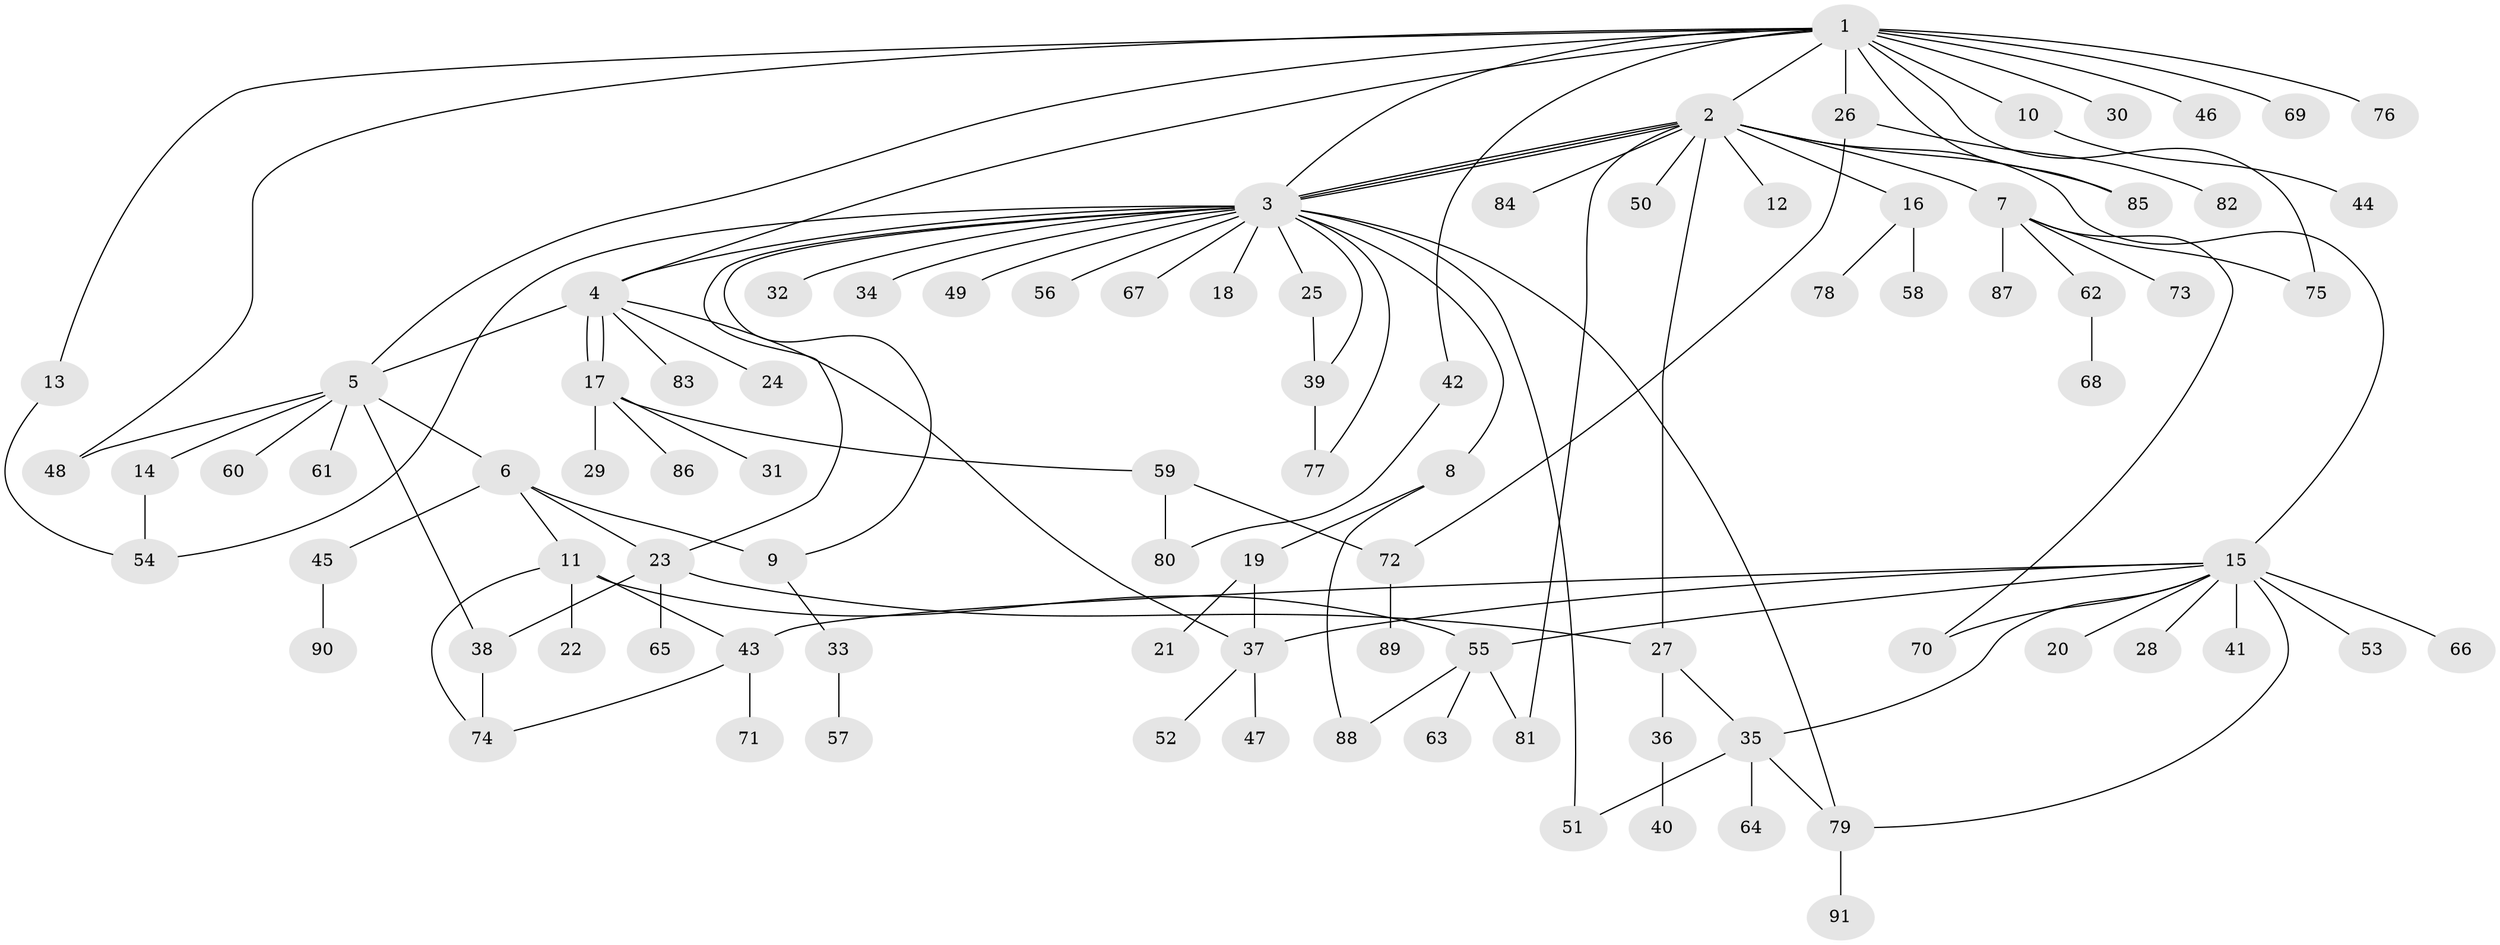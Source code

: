 // Generated by graph-tools (version 1.1) at 2025/49/03/09/25 03:49:59]
// undirected, 91 vertices, 122 edges
graph export_dot {
graph [start="1"]
  node [color=gray90,style=filled];
  1;
  2;
  3;
  4;
  5;
  6;
  7;
  8;
  9;
  10;
  11;
  12;
  13;
  14;
  15;
  16;
  17;
  18;
  19;
  20;
  21;
  22;
  23;
  24;
  25;
  26;
  27;
  28;
  29;
  30;
  31;
  32;
  33;
  34;
  35;
  36;
  37;
  38;
  39;
  40;
  41;
  42;
  43;
  44;
  45;
  46;
  47;
  48;
  49;
  50;
  51;
  52;
  53;
  54;
  55;
  56;
  57;
  58;
  59;
  60;
  61;
  62;
  63;
  64;
  65;
  66;
  67;
  68;
  69;
  70;
  71;
  72;
  73;
  74;
  75;
  76;
  77;
  78;
  79;
  80;
  81;
  82;
  83;
  84;
  85;
  86;
  87;
  88;
  89;
  90;
  91;
  1 -- 2;
  1 -- 3;
  1 -- 4;
  1 -- 5;
  1 -- 10;
  1 -- 13;
  1 -- 26;
  1 -- 30;
  1 -- 42;
  1 -- 46;
  1 -- 48;
  1 -- 69;
  1 -- 75;
  1 -- 76;
  1 -- 85;
  2 -- 3;
  2 -- 3;
  2 -- 3;
  2 -- 7;
  2 -- 12;
  2 -- 15;
  2 -- 16;
  2 -- 27;
  2 -- 50;
  2 -- 81;
  2 -- 84;
  2 -- 85;
  3 -- 4;
  3 -- 8;
  3 -- 9;
  3 -- 18;
  3 -- 23;
  3 -- 25;
  3 -- 32;
  3 -- 34;
  3 -- 39;
  3 -- 49;
  3 -- 51;
  3 -- 54;
  3 -- 56;
  3 -- 67;
  3 -- 77;
  3 -- 79;
  4 -- 5;
  4 -- 17;
  4 -- 17;
  4 -- 24;
  4 -- 37;
  4 -- 83;
  5 -- 6;
  5 -- 14;
  5 -- 38;
  5 -- 48;
  5 -- 60;
  5 -- 61;
  6 -- 9;
  6 -- 11;
  6 -- 23;
  6 -- 45;
  7 -- 62;
  7 -- 70;
  7 -- 73;
  7 -- 75;
  7 -- 87;
  8 -- 19;
  8 -- 88;
  9 -- 33;
  10 -- 44;
  11 -- 22;
  11 -- 43;
  11 -- 55;
  11 -- 74;
  13 -- 54;
  14 -- 54;
  15 -- 20;
  15 -- 28;
  15 -- 35;
  15 -- 37;
  15 -- 41;
  15 -- 43;
  15 -- 53;
  15 -- 55;
  15 -- 66;
  15 -- 70;
  15 -- 79;
  16 -- 58;
  16 -- 78;
  17 -- 29;
  17 -- 31;
  17 -- 59;
  17 -- 86;
  19 -- 21;
  19 -- 37;
  23 -- 27;
  23 -- 38;
  23 -- 65;
  25 -- 39;
  26 -- 72;
  26 -- 82;
  27 -- 35;
  27 -- 36;
  33 -- 57;
  35 -- 51;
  35 -- 64;
  35 -- 79;
  36 -- 40;
  37 -- 47;
  37 -- 52;
  38 -- 74;
  39 -- 77;
  42 -- 80;
  43 -- 71;
  43 -- 74;
  45 -- 90;
  55 -- 63;
  55 -- 81;
  55 -- 88;
  59 -- 72;
  59 -- 80;
  62 -- 68;
  72 -- 89;
  79 -- 91;
}
